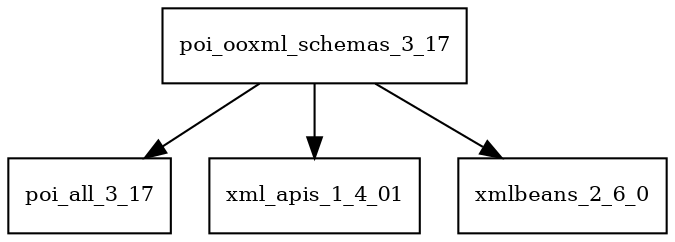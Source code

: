 digraph poi_ooxml_schemas_3_17_dependencies {
  node [shape = box, fontsize=10.0];
  poi_ooxml_schemas_3_17 -> poi_all_3_17;
  poi_ooxml_schemas_3_17 -> xml_apis_1_4_01;
  poi_ooxml_schemas_3_17 -> xmlbeans_2_6_0;
}
